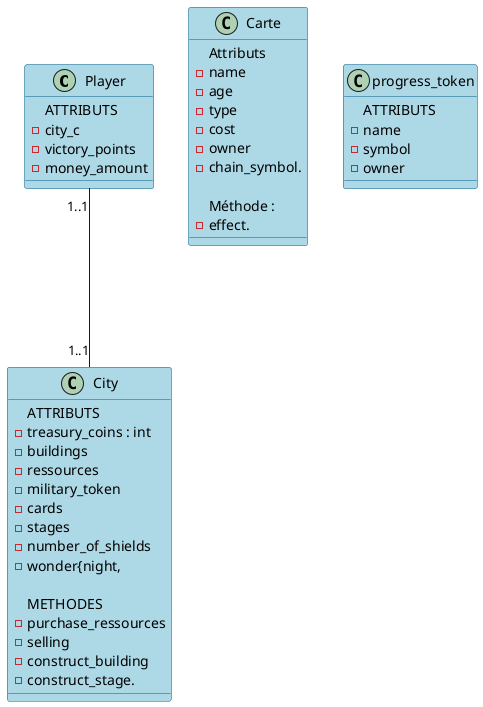 @startuml
!define MyBackgroundColor #lightblue
!define MyBorderColor #005f87

skinparam class {
  BackgroundColor MyBackgroundColor
  BorderColor MyBorderColor
}

class Player{
    ATTRIBUTS
    -city_c
    -victory_points
    -money_amount
}
Player "1..1" --- "1..1" City

class City{
    ATTRIBUTS
    -treasury_coins : int
    -buildings
    -ressources
    -military_token
    -cards
    -stages
    -number_of_shields
    -wonder{night,

    METHODES
    -purchase_ressources
    -selling
    -construct_building
    -construct_stage.
}

class Carte{
    Attributs
    -name
    -age
    -type
    -cost
    -owner
    -chain_symbol.

    Méthode :
    -effect.
}

class progress_token{
    ATTRIBUTS
   -name
   -symbol
   -owner
}

@enduml